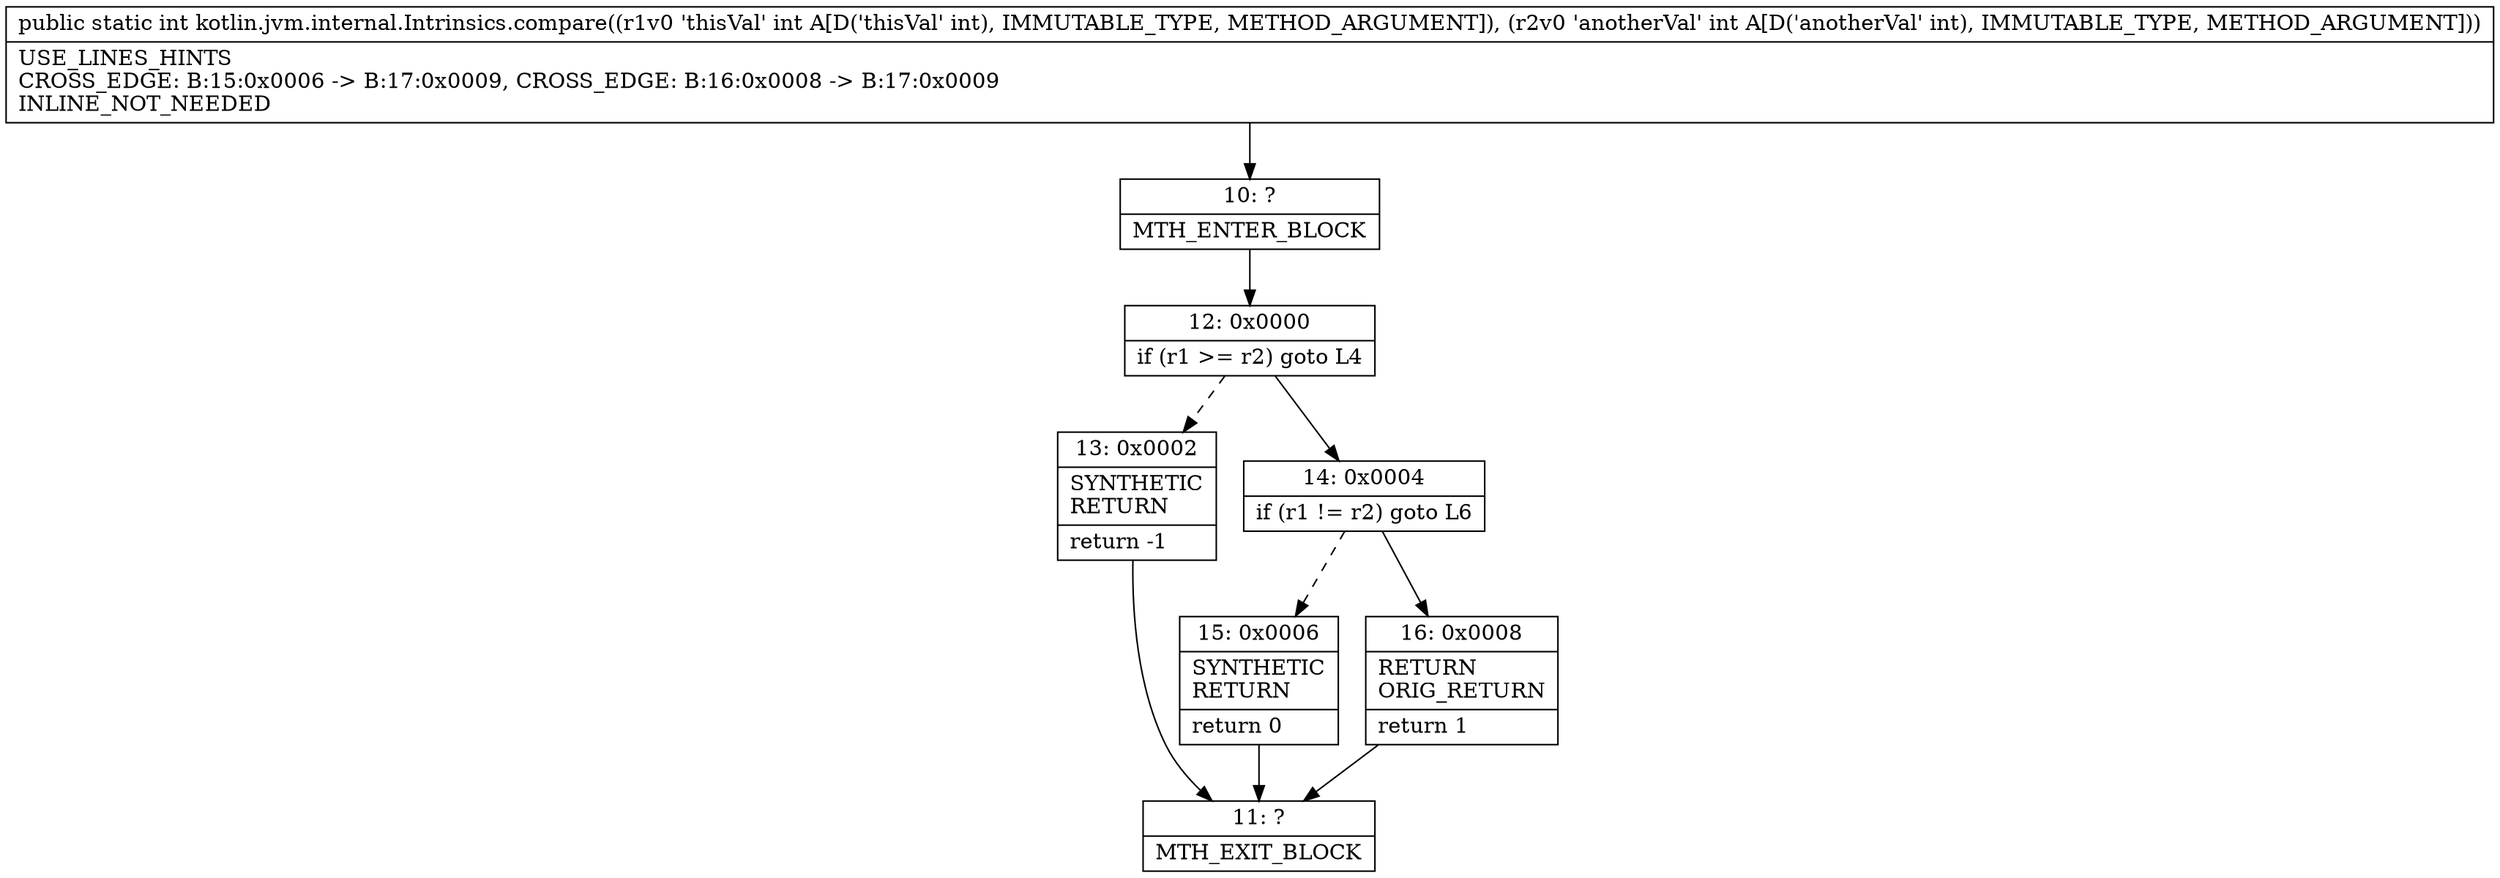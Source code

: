digraph "CFG forkotlin.jvm.internal.Intrinsics.compare(II)I" {
Node_10 [shape=record,label="{10\:\ ?|MTH_ENTER_BLOCK\l}"];
Node_12 [shape=record,label="{12\:\ 0x0000|if (r1 \>= r2) goto L4\l}"];
Node_13 [shape=record,label="{13\:\ 0x0002|SYNTHETIC\lRETURN\l|return \-1\l}"];
Node_11 [shape=record,label="{11\:\ ?|MTH_EXIT_BLOCK\l}"];
Node_14 [shape=record,label="{14\:\ 0x0004|if (r1 != r2) goto L6\l}"];
Node_15 [shape=record,label="{15\:\ 0x0006|SYNTHETIC\lRETURN\l|return 0\l}"];
Node_16 [shape=record,label="{16\:\ 0x0008|RETURN\lORIG_RETURN\l|return 1\l}"];
MethodNode[shape=record,label="{public static int kotlin.jvm.internal.Intrinsics.compare((r1v0 'thisVal' int A[D('thisVal' int), IMMUTABLE_TYPE, METHOD_ARGUMENT]), (r2v0 'anotherVal' int A[D('anotherVal' int), IMMUTABLE_TYPE, METHOD_ARGUMENT]))  | USE_LINES_HINTS\lCROSS_EDGE: B:15:0x0006 \-\> B:17:0x0009, CROSS_EDGE: B:16:0x0008 \-\> B:17:0x0009\lINLINE_NOT_NEEDED\l}"];
MethodNode -> Node_10;Node_10 -> Node_12;
Node_12 -> Node_13[style=dashed];
Node_12 -> Node_14;
Node_13 -> Node_11;
Node_14 -> Node_15[style=dashed];
Node_14 -> Node_16;
Node_15 -> Node_11;
Node_16 -> Node_11;
}

